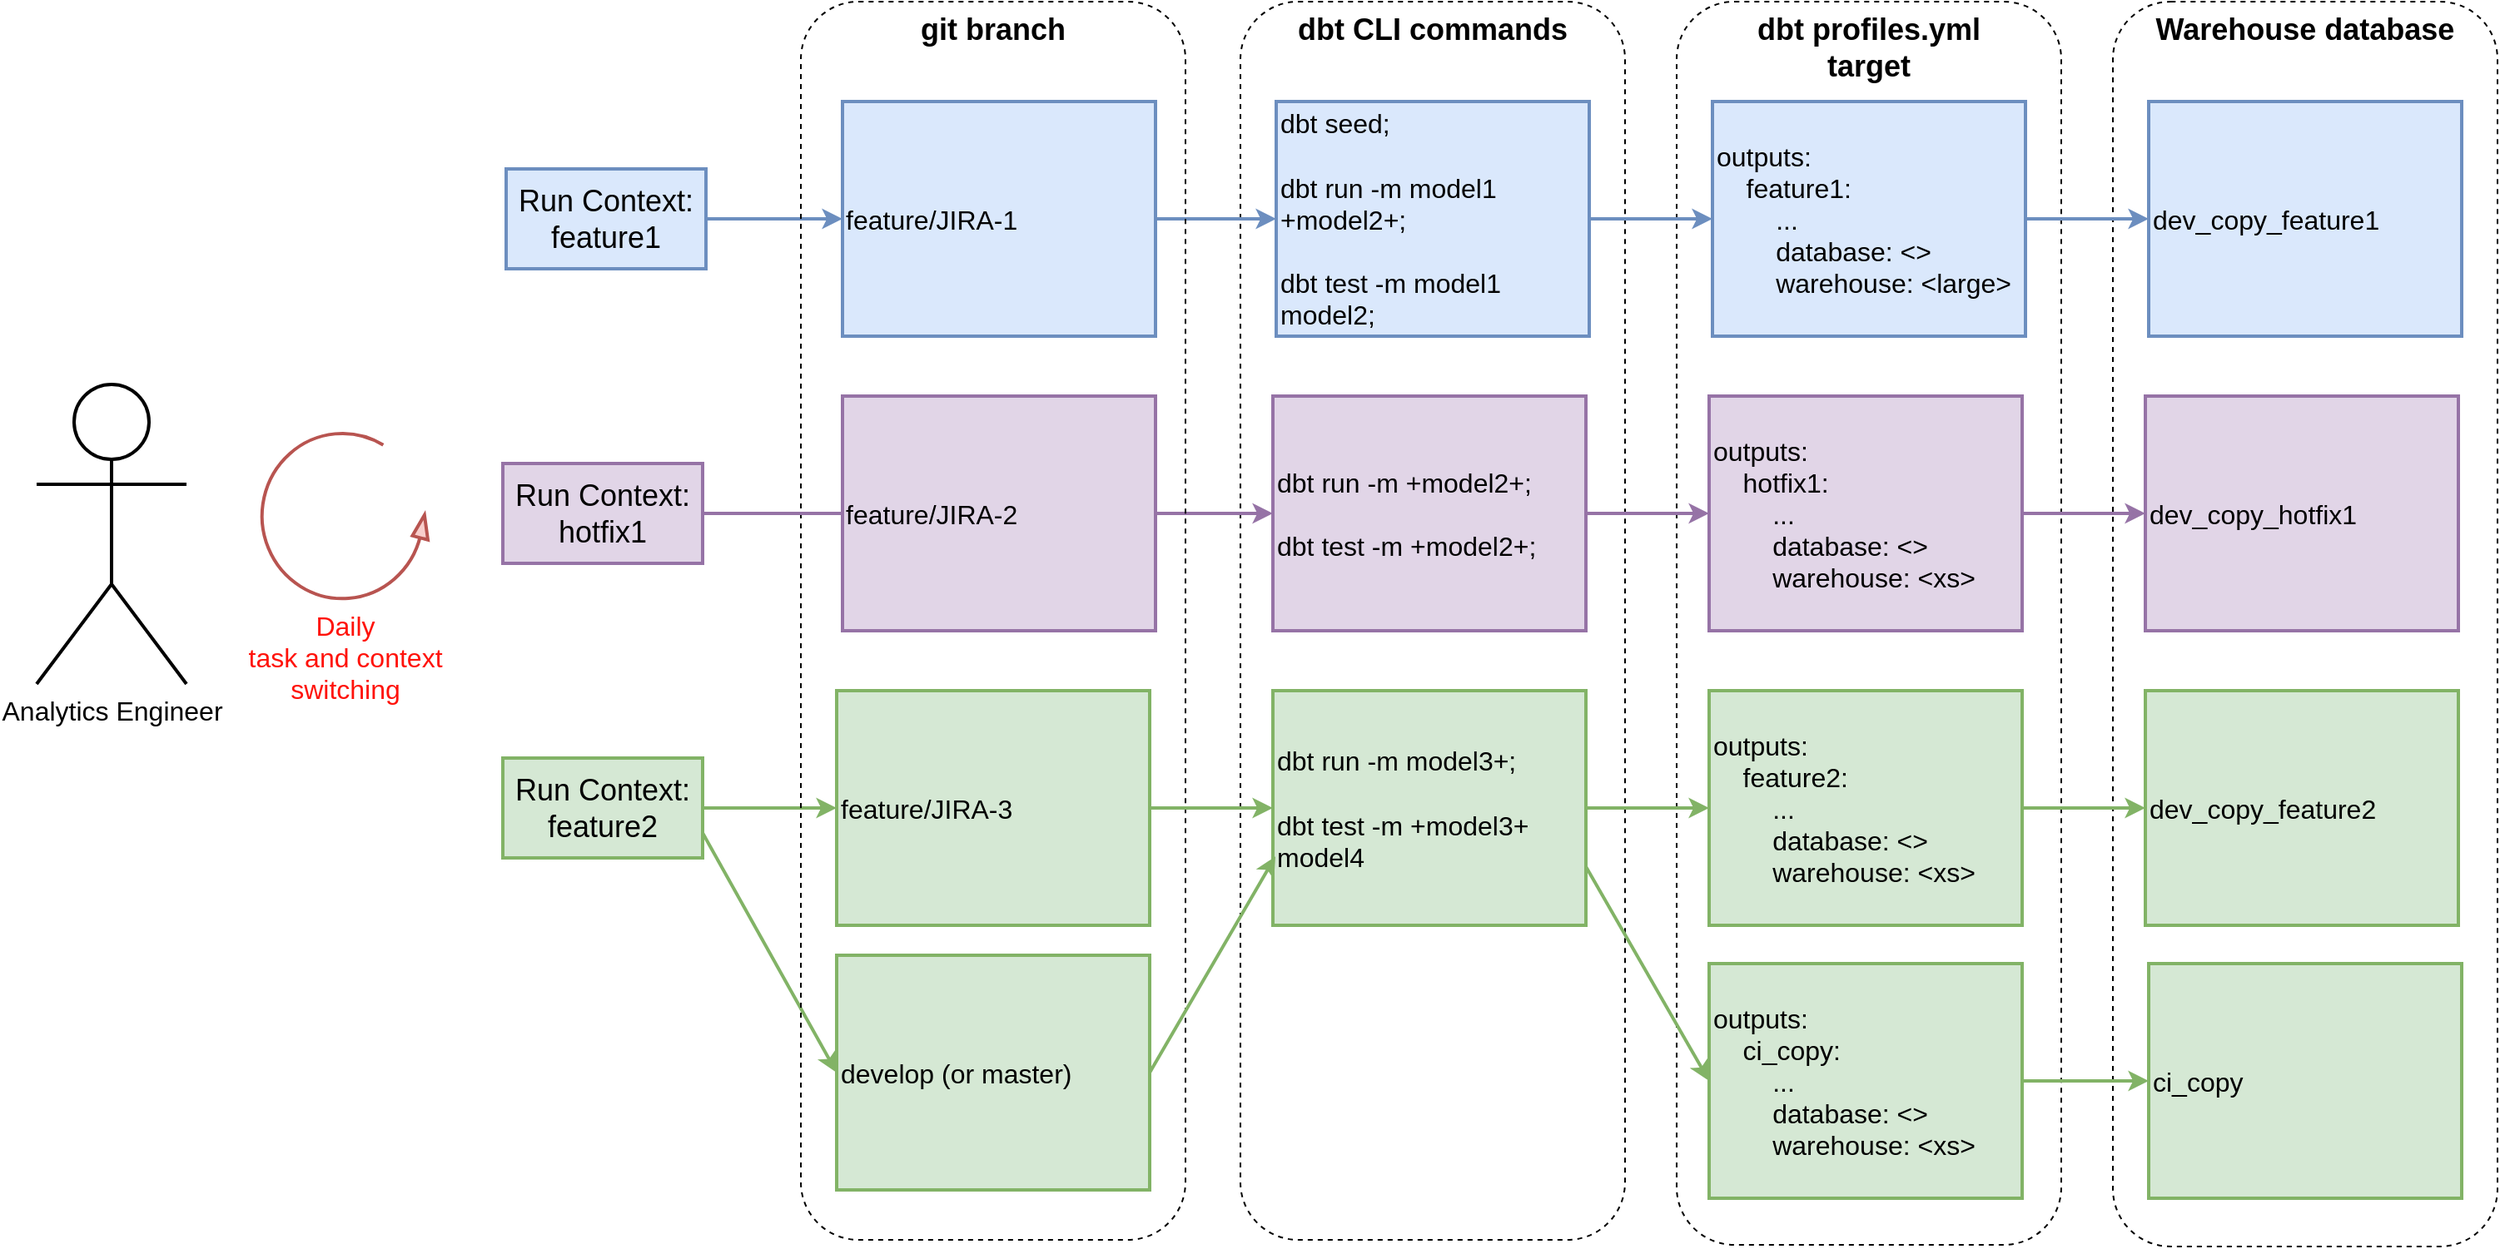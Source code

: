 <mxfile version="15.7.3" type="device"><diagram id="QWJoUmevPcrTsjeBIai1" name="Page-1"><mxGraphModel dx="1506" dy="1025" grid="0" gridSize="10" guides="1" tooltips="1" connect="1" arrows="1" fold="1" page="0" pageScale="1" pageWidth="827" pageHeight="1169" math="0" shadow="0"><root><mxCell id="0"/><mxCell id="1" parent="0"/><mxCell id="EXxQUvdT2Tk3H2dzhOnZ-1" value="dbt profiles.yml&lt;br&gt;target" style="rounded=1;whiteSpace=wrap;html=1;dashed=1;fillColor=none;strokeWidth=1;verticalAlign=top;fontSize=18;fontStyle=1" parent="1" vertex="1"><mxGeometry x="709" y="199" width="231" height="747" as="geometry"/></mxCell><mxCell id="EXxQUvdT2Tk3H2dzhOnZ-2" value="dbt CLI commands" style="rounded=1;whiteSpace=wrap;html=1;dashed=1;fillColor=none;strokeWidth=1;verticalAlign=top;fontSize=18;fontStyle=1" parent="1" vertex="1"><mxGeometry x="447" y="199" width="231" height="744" as="geometry"/></mxCell><mxCell id="EXxQUvdT2Tk3H2dzhOnZ-3" value="Warehouse database" style="rounded=1;whiteSpace=wrap;html=1;dashed=1;fillColor=none;strokeWidth=1;verticalAlign=top;fontSize=18;fontStyle=1" parent="1" vertex="1"><mxGeometry x="971" y="199" width="231" height="748" as="geometry"/></mxCell><mxCell id="EXxQUvdT2Tk3H2dzhOnZ-9" style="edgeStyle=orthogonalEdgeStyle;rounded=0;orthogonalLoop=1;jettySize=auto;html=1;entryX=0;entryY=0.5;entryDx=0;entryDy=0;fontSize=18;strokeWidth=2;fillColor=#dae8fc;strokeColor=#6c8ebf;" parent="1" source="EXxQUvdT2Tk3H2dzhOnZ-4" target="EXxQUvdT2Tk3H2dzhOnZ-6" edge="1"><mxGeometry relative="1" as="geometry"/></mxCell><mxCell id="EXxQUvdT2Tk3H2dzhOnZ-4" value="dbt seed;&lt;br style=&quot;font-size: 16px;&quot;&gt;&lt;br style=&quot;font-size: 16px;&quot;&gt;dbt run -m model1 +model2+;&lt;br style=&quot;font-size: 16px;&quot;&gt;&lt;br style=&quot;font-size: 16px;&quot;&gt;dbt test -m model1 model2;" style="rounded=0;whiteSpace=wrap;html=1;fontSize=16;strokeWidth=2;fillColor=#dae8fc;strokeColor=#6c8ebf;align=left;" parent="1" vertex="1"><mxGeometry x="468.5" y="259" width="188" height="141" as="geometry"/></mxCell><mxCell id="EXxQUvdT2Tk3H2dzhOnZ-8" style="edgeStyle=orthogonalEdgeStyle;rounded=0;orthogonalLoop=1;jettySize=auto;html=1;entryX=0;entryY=0.5;entryDx=0;entryDy=0;fontSize=18;strokeWidth=2;fillColor=#dae8fc;strokeColor=#6c8ebf;exitX=1;exitY=0.5;exitDx=0;exitDy=0;" parent="1" source="YkFUbPKmfytf_4jkyAJn-2" target="EXxQUvdT2Tk3H2dzhOnZ-4" edge="1"><mxGeometry relative="1" as="geometry"/></mxCell><mxCell id="YkFUbPKmfytf_4jkyAJn-3" style="edgeStyle=orthogonalEdgeStyle;rounded=0;orthogonalLoop=1;jettySize=auto;html=1;entryX=0;entryY=0.5;entryDx=0;entryDy=0;fontSize=18;strokeColor=#6c8ebf;strokeWidth=2;fillColor=#dae8fc;" parent="1" source="EXxQUvdT2Tk3H2dzhOnZ-5" target="YkFUbPKmfytf_4jkyAJn-2" edge="1"><mxGeometry relative="1" as="geometry"/></mxCell><mxCell id="EXxQUvdT2Tk3H2dzhOnZ-5" value="Run Context:&lt;br&gt;feature1" style="rounded=0;whiteSpace=wrap;html=1;fontSize=18;strokeWidth=2;fillColor=#dae8fc;strokeColor=#6c8ebf;" parent="1" vertex="1"><mxGeometry x="6" y="299.5" width="120" height="60" as="geometry"/></mxCell><mxCell id="EXxQUvdT2Tk3H2dzhOnZ-10" style="edgeStyle=orthogonalEdgeStyle;rounded=0;orthogonalLoop=1;jettySize=auto;html=1;fontSize=18;strokeWidth=2;fillColor=#dae8fc;strokeColor=#6c8ebf;" parent="1" source="EXxQUvdT2Tk3H2dzhOnZ-6" target="EXxQUvdT2Tk3H2dzhOnZ-7" edge="1"><mxGeometry relative="1" as="geometry"/></mxCell><mxCell id="EXxQUvdT2Tk3H2dzhOnZ-6" value="outputs:&lt;br&gt;&amp;nbsp; &amp;nbsp; feature1:&lt;br style=&quot;font-size: 16px;&quot;&gt;&amp;nbsp; &amp;nbsp; &amp;nbsp; &amp;nbsp; ...&lt;br style=&quot;font-size: 16px;&quot;&gt;&amp;nbsp; &amp;nbsp; &amp;nbsp; &amp;nbsp; database: &amp;lt;&amp;gt;&lt;br style=&quot;font-size: 16px;&quot;&gt;&amp;nbsp; &amp;nbsp; &amp;nbsp; &amp;nbsp; warehouse: &amp;lt;large&amp;gt;" style="rounded=0;whiteSpace=wrap;html=1;fontSize=16;strokeWidth=2;fillColor=#dae8fc;strokeColor=#6c8ebf;align=left;" parent="1" vertex="1"><mxGeometry x="730.5" y="259" width="188" height="141" as="geometry"/></mxCell><mxCell id="EXxQUvdT2Tk3H2dzhOnZ-7" value="dev_copy_feature1" style="rounded=0;whiteSpace=wrap;html=1;fontSize=16;strokeWidth=2;fillColor=#dae8fc;strokeColor=#6c8ebf;align=left;" parent="1" vertex="1"><mxGeometry x="992.5" y="259" width="188" height="141" as="geometry"/></mxCell><mxCell id="EXxQUvdT2Tk3H2dzhOnZ-15" style="edgeStyle=orthogonalEdgeStyle;rounded=0;orthogonalLoop=1;jettySize=auto;html=1;entryX=0;entryY=0.5;entryDx=0;entryDy=0;fontSize=16;strokeWidth=2;fillColor=#e1d5e7;strokeColor=#9673a6;startArrow=none;" parent="1" source="YkFUbPKmfytf_4jkyAJn-4" target="EXxQUvdT2Tk3H2dzhOnZ-12" edge="1"><mxGeometry relative="1" as="geometry"/></mxCell><mxCell id="EXxQUvdT2Tk3H2dzhOnZ-11" value="Run Context:&lt;br&gt;hotfix1" style="rounded=0;whiteSpace=wrap;html=1;fontSize=18;strokeWidth=2;fillColor=#e1d5e7;strokeColor=#9673a6;" parent="1" vertex="1"><mxGeometry x="4" y="476.5" width="120" height="60" as="geometry"/></mxCell><mxCell id="EXxQUvdT2Tk3H2dzhOnZ-16" style="edgeStyle=orthogonalEdgeStyle;rounded=0;orthogonalLoop=1;jettySize=auto;html=1;entryX=0;entryY=0.5;entryDx=0;entryDy=0;fontSize=16;strokeWidth=2;fillColor=#e1d5e7;strokeColor=#9673a6;" parent="1" source="EXxQUvdT2Tk3H2dzhOnZ-12" target="EXxQUvdT2Tk3H2dzhOnZ-13" edge="1"><mxGeometry relative="1" as="geometry"/></mxCell><mxCell id="EXxQUvdT2Tk3H2dzhOnZ-12" value="dbt run -m +model2+;&lt;br style=&quot;font-size: 16px;&quot;&gt;&lt;br style=&quot;font-size: 16px;&quot;&gt;dbt test -m +model2+;" style="rounded=0;whiteSpace=wrap;html=1;fontSize=16;strokeWidth=2;fillColor=#e1d5e7;strokeColor=#9673a6;align=left;" parent="1" vertex="1"><mxGeometry x="466.5" y="436" width="188" height="141" as="geometry"/></mxCell><mxCell id="EXxQUvdT2Tk3H2dzhOnZ-17" style="edgeStyle=orthogonalEdgeStyle;rounded=0;orthogonalLoop=1;jettySize=auto;html=1;entryX=0;entryY=0.5;entryDx=0;entryDy=0;fontSize=16;strokeWidth=2;fillColor=#e1d5e7;strokeColor=#9673a6;" parent="1" source="EXxQUvdT2Tk3H2dzhOnZ-13" target="EXxQUvdT2Tk3H2dzhOnZ-14" edge="1"><mxGeometry relative="1" as="geometry"/></mxCell><mxCell id="EXxQUvdT2Tk3H2dzhOnZ-13" value="outputs:&lt;br&gt;&amp;nbsp; &amp;nbsp; hotfix1:&lt;br style=&quot;font-size: 16px;&quot;&gt;&amp;nbsp; &amp;nbsp; &amp;nbsp; &amp;nbsp; ...&lt;br style=&quot;font-size: 16px;&quot;&gt;&amp;nbsp; &amp;nbsp; &amp;nbsp; &amp;nbsp; database: &amp;lt;&amp;gt;&lt;br style=&quot;font-size: 16px;&quot;&gt;&amp;nbsp; &amp;nbsp; &amp;nbsp; &amp;nbsp; warehouse: &amp;lt;xs&amp;gt;" style="rounded=0;whiteSpace=wrap;html=1;fontSize=16;strokeWidth=2;fillColor=#e1d5e7;strokeColor=#9673a6;align=left;" parent="1" vertex="1"><mxGeometry x="728.5" y="436" width="188" height="141" as="geometry"/></mxCell><mxCell id="EXxQUvdT2Tk3H2dzhOnZ-14" value="dev_copy_hotfix1" style="rounded=0;whiteSpace=wrap;html=1;fontSize=16;strokeWidth=2;fillColor=#e1d5e7;strokeColor=#9673a6;align=left;" parent="1" vertex="1"><mxGeometry x="990.5" y="436" width="188" height="141" as="geometry"/></mxCell><mxCell id="EXxQUvdT2Tk3H2dzhOnZ-23" style="edgeStyle=orthogonalEdgeStyle;rounded=0;orthogonalLoop=1;jettySize=auto;html=1;entryX=0;entryY=0.5;entryDx=0;entryDy=0;fontSize=16;strokeWidth=2;fillColor=#d5e8d4;strokeColor=#82b366;" parent="1" source="EXxQUvdT2Tk3H2dzhOnZ-19" target="YkFUbPKmfytf_4jkyAJn-6" edge="1"><mxGeometry relative="1" as="geometry"/></mxCell><mxCell id="YkFUbPKmfytf_4jkyAJn-9" style="rounded=0;orthogonalLoop=1;jettySize=auto;html=1;entryX=0;entryY=0.5;entryDx=0;entryDy=0;exitX=1;exitY=0.75;exitDx=0;exitDy=0;fontSize=16;strokeColor=#82b366;strokeWidth=2;fillColor=#d5e8d4;" parent="1" source="EXxQUvdT2Tk3H2dzhOnZ-19" target="YkFUbPKmfytf_4jkyAJn-8" edge="1"><mxGeometry relative="1" as="geometry"/></mxCell><mxCell id="EXxQUvdT2Tk3H2dzhOnZ-19" value="Run Context:&lt;br&gt;feature2" style="rounded=0;whiteSpace=wrap;html=1;fontSize=18;strokeWidth=2;fillColor=#d5e8d4;strokeColor=#82b366;" parent="1" vertex="1"><mxGeometry x="4" y="653.5" width="120" height="60" as="geometry"/></mxCell><mxCell id="EXxQUvdT2Tk3H2dzhOnZ-24" style="edgeStyle=orthogonalEdgeStyle;rounded=0;orthogonalLoop=1;jettySize=auto;html=1;entryX=0;entryY=0.5;entryDx=0;entryDy=0;fontSize=16;strokeWidth=2;fillColor=#d5e8d4;strokeColor=#82b366;" parent="1" source="EXxQUvdT2Tk3H2dzhOnZ-20" target="EXxQUvdT2Tk3H2dzhOnZ-21" edge="1"><mxGeometry relative="1" as="geometry"/></mxCell><mxCell id="EXxQUvdT2Tk3H2dzhOnZ-28" style="rounded=0;orthogonalLoop=1;jettySize=auto;html=1;entryX=0;entryY=0.5;entryDx=0;entryDy=0;fontSize=16;strokeWidth=2;exitX=1;exitY=0.75;exitDx=0;exitDy=0;fillColor=#d5e8d4;strokeColor=#82b366;" parent="1" source="EXxQUvdT2Tk3H2dzhOnZ-20" target="EXxQUvdT2Tk3H2dzhOnZ-27" edge="1"><mxGeometry relative="1" as="geometry"/></mxCell><mxCell id="EXxQUvdT2Tk3H2dzhOnZ-20" value="dbt run -m model3+;&lt;br style=&quot;font-size: 16px;&quot;&gt;&lt;br style=&quot;font-size: 16px;&quot;&gt;dbt test -m +model3+ model4" style="rounded=0;whiteSpace=wrap;html=1;fontSize=16;strokeWidth=2;fillColor=#d5e8d4;strokeColor=#82b366;align=left;" parent="1" vertex="1"><mxGeometry x="466.5" y="613" width="188" height="141" as="geometry"/></mxCell><mxCell id="EXxQUvdT2Tk3H2dzhOnZ-25" style="edgeStyle=orthogonalEdgeStyle;rounded=0;orthogonalLoop=1;jettySize=auto;html=1;entryX=0;entryY=0.5;entryDx=0;entryDy=0;fontSize=16;strokeWidth=2;fillColor=#d5e8d4;strokeColor=#82b366;" parent="1" source="EXxQUvdT2Tk3H2dzhOnZ-21" target="EXxQUvdT2Tk3H2dzhOnZ-22" edge="1"><mxGeometry relative="1" as="geometry"/></mxCell><mxCell id="EXxQUvdT2Tk3H2dzhOnZ-21" value="outputs:&lt;br&gt;&amp;nbsp; &amp;nbsp; feature2:&lt;br style=&quot;font-size: 16px;&quot;&gt;&amp;nbsp; &amp;nbsp; &amp;nbsp; &amp;nbsp; ...&lt;br style=&quot;font-size: 16px;&quot;&gt;&amp;nbsp; &amp;nbsp; &amp;nbsp; &amp;nbsp; database: &amp;lt;&amp;gt;&lt;br style=&quot;font-size: 16px;&quot;&gt;&amp;nbsp; &amp;nbsp; &amp;nbsp; &amp;nbsp; warehouse: &amp;lt;xs&amp;gt;" style="rounded=0;whiteSpace=wrap;html=1;fontSize=16;strokeWidth=2;fillColor=#d5e8d4;strokeColor=#82b366;align=left;" parent="1" vertex="1"><mxGeometry x="728.5" y="613" width="188" height="141" as="geometry"/></mxCell><mxCell id="EXxQUvdT2Tk3H2dzhOnZ-22" value="dev_copy_feature2" style="rounded=0;whiteSpace=wrap;html=1;fontSize=16;strokeWidth=2;fillColor=#d5e8d4;strokeColor=#82b366;align=left;" parent="1" vertex="1"><mxGeometry x="990.5" y="613" width="188" height="141" as="geometry"/></mxCell><mxCell id="EXxQUvdT2Tk3H2dzhOnZ-26" value="Analytics Engineer" style="shape=umlActor;verticalLabelPosition=bottom;verticalAlign=top;html=1;outlineConnect=0;fontSize=16;strokeWidth=2;fillColor=none;" parent="1" vertex="1"><mxGeometry x="-276" y="429" width="90" height="180" as="geometry"/></mxCell><mxCell id="EXxQUvdT2Tk3H2dzhOnZ-30" style="edgeStyle=none;rounded=0;orthogonalLoop=1;jettySize=auto;html=1;entryX=0;entryY=0.5;entryDx=0;entryDy=0;fontSize=16;strokeWidth=2;fillColor=#d5e8d4;strokeColor=#82b366;" parent="1" source="EXxQUvdT2Tk3H2dzhOnZ-27" target="EXxQUvdT2Tk3H2dzhOnZ-29" edge="1"><mxGeometry relative="1" as="geometry"/></mxCell><mxCell id="EXxQUvdT2Tk3H2dzhOnZ-27" value="outputs:&lt;br&gt;&amp;nbsp; &amp;nbsp; ci_copy:&lt;br&gt;&amp;nbsp; &amp;nbsp; &amp;nbsp; &amp;nbsp; ...&lt;br&gt;&amp;nbsp; &amp;nbsp; &amp;nbsp; &amp;nbsp; database: &amp;lt;&amp;gt;&lt;br&gt;&amp;nbsp; &amp;nbsp; &amp;nbsp; &amp;nbsp; warehouse: &amp;lt;xs&amp;gt;" style="rounded=0;whiteSpace=wrap;html=1;fontSize=16;strokeWidth=2;fillColor=#d5e8d4;strokeColor=#82b366;align=left;" parent="1" vertex="1"><mxGeometry x="728.5" y="777" width="188" height="141" as="geometry"/></mxCell><mxCell id="EXxQUvdT2Tk3H2dzhOnZ-29" value="ci_copy" style="rounded=0;whiteSpace=wrap;html=1;fontSize=16;strokeWidth=2;fillColor=#d5e8d4;strokeColor=#82b366;align=left;" parent="1" vertex="1"><mxGeometry x="992.5" y="777" width="188" height="141" as="geometry"/></mxCell><mxCell id="EXxQUvdT2Tk3H2dzhOnZ-31" value="&lt;font color=&quot;#ff120a&quot;&gt;Daily &lt;br&gt;task and context &lt;br&gt;switching&lt;/font&gt;" style="verticalLabelPosition=bottom;html=1;verticalAlign=top;strokeWidth=2;shape=mxgraph.lean_mapping.physical_pull;pointerEvents=1;fontSize=16;fillColor=#f8cecc;strokeColor=#b85450;" parent="1" vertex="1"><mxGeometry x="-141" y="458" width="100" height="100" as="geometry"/></mxCell><mxCell id="YkFUbPKmfytf_4jkyAJn-1" value="git branch" style="rounded=1;whiteSpace=wrap;html=1;dashed=1;fillColor=none;strokeWidth=1;verticalAlign=top;fontSize=18;fontStyle=1" parent="1" vertex="1"><mxGeometry x="183" y="199" width="231" height="744" as="geometry"/></mxCell><mxCell id="YkFUbPKmfytf_4jkyAJn-2" value="feature/JIRA-1" style="rounded=0;whiteSpace=wrap;html=1;fontSize=16;strokeWidth=2;fillColor=#dae8fc;strokeColor=#6c8ebf;align=left;" parent="1" vertex="1"><mxGeometry x="208" y="259" width="188" height="141" as="geometry"/></mxCell><mxCell id="YkFUbPKmfytf_4jkyAJn-4" value="feature/JIRA-2" style="rounded=0;whiteSpace=wrap;html=1;fontSize=16;strokeWidth=2;fillColor=#e1d5e7;strokeColor=#9673a6;align=left;" parent="1" vertex="1"><mxGeometry x="208" y="436" width="188" height="141" as="geometry"/></mxCell><mxCell id="YkFUbPKmfytf_4jkyAJn-5" value="" style="edgeStyle=orthogonalEdgeStyle;rounded=0;orthogonalLoop=1;jettySize=auto;html=1;entryX=0;entryY=0.5;entryDx=0;entryDy=0;fontSize=16;strokeWidth=2;fillColor=#e1d5e7;strokeColor=#9673a6;endArrow=none;" parent="1" source="EXxQUvdT2Tk3H2dzhOnZ-11" target="YkFUbPKmfytf_4jkyAJn-4" edge="1"><mxGeometry relative="1" as="geometry"><mxPoint x="124" y="506.5" as="sourcePoint"/><mxPoint x="466.5" y="506.5" as="targetPoint"/></mxGeometry></mxCell><mxCell id="YkFUbPKmfytf_4jkyAJn-7" style="edgeStyle=orthogonalEdgeStyle;rounded=0;orthogonalLoop=1;jettySize=auto;html=1;entryX=0;entryY=0.5;entryDx=0;entryDy=0;fontSize=16;strokeColor=#82b366;strokeWidth=2;fillColor=#d5e8d4;" parent="1" source="YkFUbPKmfytf_4jkyAJn-6" target="EXxQUvdT2Tk3H2dzhOnZ-20" edge="1"><mxGeometry relative="1" as="geometry"/></mxCell><mxCell id="YkFUbPKmfytf_4jkyAJn-6" value="feature/JIRA-3" style="rounded=0;whiteSpace=wrap;html=1;fontSize=16;strokeWidth=2;fillColor=#d5e8d4;strokeColor=#82b366;align=left;" parent="1" vertex="1"><mxGeometry x="204.5" y="613" width="188" height="141" as="geometry"/></mxCell><mxCell id="YkFUbPKmfytf_4jkyAJn-10" style="edgeStyle=none;rounded=0;orthogonalLoop=1;jettySize=auto;html=1;entryX=0.008;entryY=0.707;entryDx=0;entryDy=0;exitX=1;exitY=0.5;exitDx=0;exitDy=0;fontSize=16;strokeColor=#82b366;strokeWidth=2;fillColor=#d5e8d4;entryPerimeter=0;" parent="1" source="YkFUbPKmfytf_4jkyAJn-8" target="EXxQUvdT2Tk3H2dzhOnZ-20" edge="1"><mxGeometry relative="1" as="geometry"/></mxCell><mxCell id="YkFUbPKmfytf_4jkyAJn-8" value="develop (or master)" style="rounded=0;whiteSpace=wrap;html=1;fontSize=16;strokeWidth=2;fillColor=#d5e8d4;strokeColor=#82b366;align=left;" parent="1" vertex="1"><mxGeometry x="204.5" y="772" width="188" height="141" as="geometry"/></mxCell></root></mxGraphModel></diagram></mxfile>